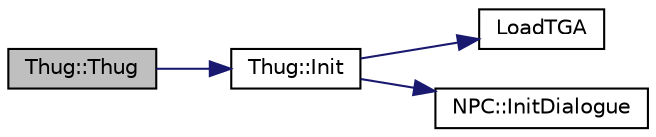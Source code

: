 digraph "Thug::Thug"
{
  bgcolor="transparent";
  edge [fontname="Helvetica",fontsize="10",labelfontname="Helvetica",labelfontsize="10"];
  node [fontname="Helvetica",fontsize="10",shape=record];
  rankdir="LR";
  Node1 [label="Thug::Thug",height=0.2,width=0.4,color="black", fillcolor="grey75", style="filled", fontcolor="black"];
  Node1 -> Node2 [color="midnightblue",fontsize="10",style="solid",fontname="Helvetica"];
  Node2 [label="Thug::Init",height=0.2,width=0.4,color="black",URL="$classThug.html#af2a1de6b86c5760ca4aada0be45e941e",tooltip="Thug Initializer. "];
  Node2 -> Node3 [color="midnightblue",fontsize="10",style="solid",fontname="Helvetica"];
  Node3 [label="LoadTGA",height=0.2,width=0.4,color="black",URL="$LoadTGA_8cpp.html#a459a80ca6de67a1e3493bfb66ae317e4"];
  Node2 -> Node4 [color="midnightblue",fontsize="10",style="solid",fontname="Helvetica"];
  Node4 [label="NPC::InitDialogue",height=0.2,width=0.4,color="black",URL="$classNPC.html#a3ea41c7d9745e0be2d2b25187dbaf3f7",tooltip="Initialzier for the dialouge. "];
}
